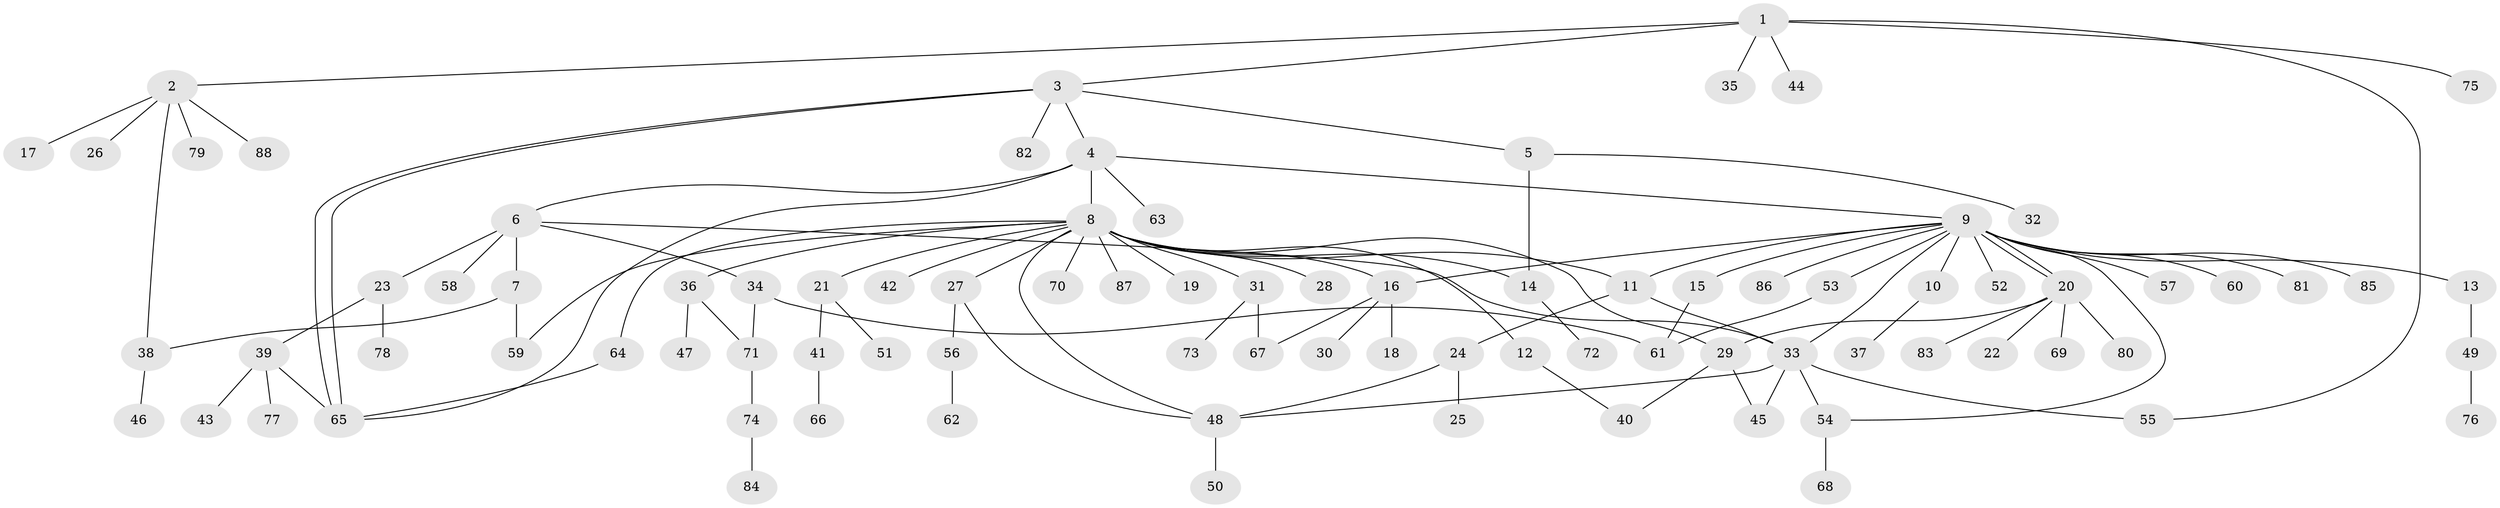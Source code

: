 // coarse degree distribution, {3: 0.21052631578947367, 4: 0.10526315789473684, 5: 0.05263157894736842, 2: 0.2894736842105263, 9: 0.05263157894736842, 1: 0.23684210526315788, 8: 0.02631578947368421, 7: 0.02631578947368421}
// Generated by graph-tools (version 1.1) at 2025/50/03/04/25 22:50:25]
// undirected, 88 vertices, 111 edges
graph export_dot {
  node [color=gray90,style=filled];
  1;
  2;
  3;
  4;
  5;
  6;
  7;
  8;
  9;
  10;
  11;
  12;
  13;
  14;
  15;
  16;
  17;
  18;
  19;
  20;
  21;
  22;
  23;
  24;
  25;
  26;
  27;
  28;
  29;
  30;
  31;
  32;
  33;
  34;
  35;
  36;
  37;
  38;
  39;
  40;
  41;
  42;
  43;
  44;
  45;
  46;
  47;
  48;
  49;
  50;
  51;
  52;
  53;
  54;
  55;
  56;
  57;
  58;
  59;
  60;
  61;
  62;
  63;
  64;
  65;
  66;
  67;
  68;
  69;
  70;
  71;
  72;
  73;
  74;
  75;
  76;
  77;
  78;
  79;
  80;
  81;
  82;
  83;
  84;
  85;
  86;
  87;
  88;
  1 -- 2;
  1 -- 3;
  1 -- 35;
  1 -- 44;
  1 -- 55;
  1 -- 75;
  2 -- 17;
  2 -- 26;
  2 -- 38;
  2 -- 79;
  2 -- 88;
  3 -- 4;
  3 -- 5;
  3 -- 65;
  3 -- 65;
  3 -- 82;
  4 -- 6;
  4 -- 8;
  4 -- 9;
  4 -- 63;
  4 -- 65;
  5 -- 14;
  5 -- 32;
  6 -- 7;
  6 -- 23;
  6 -- 33;
  6 -- 34;
  6 -- 58;
  7 -- 38;
  7 -- 59;
  8 -- 11;
  8 -- 12;
  8 -- 14;
  8 -- 16;
  8 -- 19;
  8 -- 21;
  8 -- 27;
  8 -- 28;
  8 -- 29;
  8 -- 31;
  8 -- 36;
  8 -- 42;
  8 -- 48;
  8 -- 59;
  8 -- 64;
  8 -- 70;
  8 -- 87;
  9 -- 10;
  9 -- 11;
  9 -- 13;
  9 -- 15;
  9 -- 16;
  9 -- 20;
  9 -- 20;
  9 -- 33;
  9 -- 52;
  9 -- 53;
  9 -- 54;
  9 -- 57;
  9 -- 60;
  9 -- 81;
  9 -- 85;
  9 -- 86;
  10 -- 37;
  11 -- 24;
  11 -- 33;
  12 -- 40;
  13 -- 49;
  14 -- 72;
  15 -- 61;
  16 -- 18;
  16 -- 30;
  16 -- 67;
  20 -- 22;
  20 -- 29;
  20 -- 69;
  20 -- 80;
  20 -- 83;
  21 -- 41;
  21 -- 51;
  23 -- 39;
  23 -- 78;
  24 -- 25;
  24 -- 48;
  27 -- 48;
  27 -- 56;
  29 -- 40;
  29 -- 45;
  31 -- 67;
  31 -- 73;
  33 -- 45;
  33 -- 48;
  33 -- 54;
  33 -- 55;
  34 -- 61;
  34 -- 71;
  36 -- 47;
  36 -- 71;
  38 -- 46;
  39 -- 43;
  39 -- 65;
  39 -- 77;
  41 -- 66;
  48 -- 50;
  49 -- 76;
  53 -- 61;
  54 -- 68;
  56 -- 62;
  64 -- 65;
  71 -- 74;
  74 -- 84;
}
